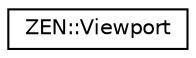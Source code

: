 digraph "Graphical Class Hierarchy"
{
 // LATEX_PDF_SIZE
  edge [fontname="Helvetica",fontsize="10",labelfontname="Helvetica",labelfontsize="10"];
  node [fontname="Helvetica",fontsize="10",shape=record];
  rankdir="LR";
  Node0 [label="ZEN::Viewport",height=0.2,width=0.4,color="black", fillcolor="white", style="filled",URL="$structZEN_1_1Viewport.html",tooltip=" "];
}
